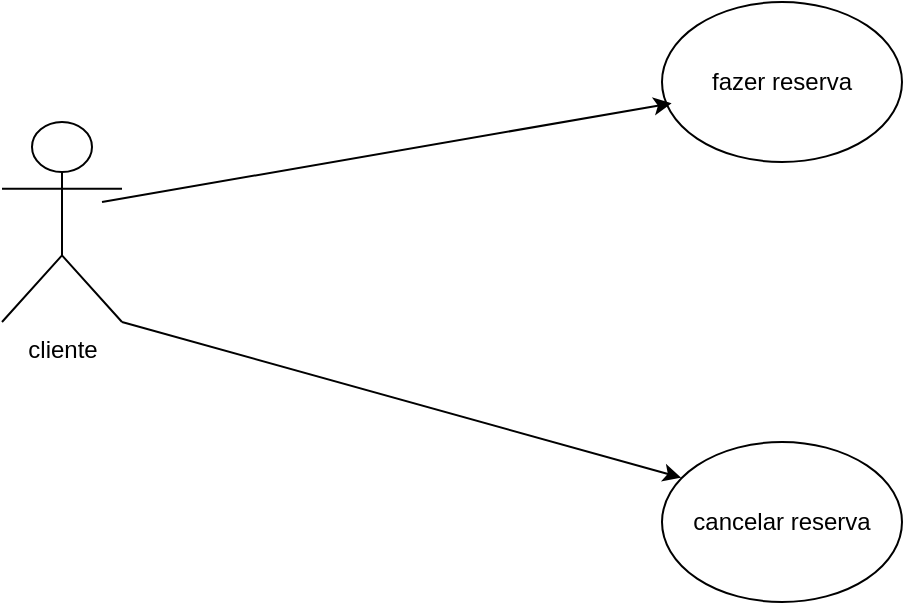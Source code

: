 <mxfile version="26.1.3" pages="7">
  <diagram name="1-13/03/25" id="j4p6nWPHgVY7ch05wNxx">
    <mxGraphModel dx="1050" dy="557" grid="1" gridSize="10" guides="1" tooltips="1" connect="1" arrows="1" fold="1" page="1" pageScale="1" pageWidth="827" pageHeight="1169" math="0" shadow="0">
      <root>
        <mxCell id="0" />
        <mxCell id="1" parent="0" />
        <mxCell id="YP2RTutE3Bd03qFm-GXs-1" value="cliente" style="shape=umlActor;verticalLabelPosition=bottom;verticalAlign=top;html=1;outlineConnect=0;" vertex="1" parent="1">
          <mxGeometry x="120" y="120" width="60" height="100" as="geometry" />
        </mxCell>
        <mxCell id="YP2RTutE3Bd03qFm-GXs-2" value="cancelar reserva" style="ellipse;whiteSpace=wrap;html=1;" vertex="1" parent="1">
          <mxGeometry x="450" y="280" width="120" height="80" as="geometry" />
        </mxCell>
        <mxCell id="YP2RTutE3Bd03qFm-GXs-3" value="fazer reserva" style="ellipse;whiteSpace=wrap;html=1;" vertex="1" parent="1">
          <mxGeometry x="450" y="60" width="120" height="80" as="geometry" />
        </mxCell>
        <mxCell id="YP2RTutE3Bd03qFm-GXs-17" value="" style="endArrow=classic;html=1;rounded=0;entryX=0.08;entryY=0.223;entryDx=0;entryDy=0;entryPerimeter=0;" edge="1" parent="1" target="YP2RTutE3Bd03qFm-GXs-2">
          <mxGeometry width="50" height="50" relative="1" as="geometry">
            <mxPoint x="180" y="220" as="sourcePoint" />
            <mxPoint x="230" y="170" as="targetPoint" />
          </mxGeometry>
        </mxCell>
        <mxCell id="YP2RTutE3Bd03qFm-GXs-18" value="" style="endArrow=classic;html=1;rounded=0;entryX=0.04;entryY=0.633;entryDx=0;entryDy=0;entryPerimeter=0;" edge="1" parent="1" target="YP2RTutE3Bd03qFm-GXs-3">
          <mxGeometry width="50" height="50" relative="1" as="geometry">
            <mxPoint x="170" y="160" as="sourcePoint" />
            <mxPoint x="220" y="110" as="targetPoint" />
          </mxGeometry>
        </mxCell>
      </root>
    </mxGraphModel>
  </diagram>
  <diagram id="V0e8ZHmOY77NMYJHWoWQ" name="2-13/03/25">
    <mxGraphModel dx="1050" dy="557" grid="1" gridSize="10" guides="1" tooltips="1" connect="1" arrows="1" fold="1" page="1" pageScale="1" pageWidth="827" pageHeight="1169" math="0" shadow="0">
      <root>
        <mxCell id="0" />
        <mxCell id="1" parent="0" />
        <mxCell id="eTl8rTo5nNddoZL8wMTW-1" value="Depositar" style="ellipse;whiteSpace=wrap;html=1;" vertex="1" parent="1">
          <mxGeometry x="354" y="190" width="120" height="60" as="geometry" />
        </mxCell>
        <mxCell id="eTl8rTo5nNddoZL8wMTW-2" value="Transferir" style="ellipse;whiteSpace=wrap;html=1;" vertex="1" parent="1">
          <mxGeometry x="354" y="350" width="120" height="60" as="geometry" />
        </mxCell>
        <mxCell id="eTl8rTo5nNddoZL8wMTW-3" value="Sacar" style="ellipse;whiteSpace=wrap;html=1;" vertex="1" parent="1">
          <mxGeometry x="354" y="270" width="120" height="60" as="geometry" />
        </mxCell>
        <mxCell id="eTl8rTo5nNddoZL8wMTW-4" value="Checar Saldo" style="ellipse;whiteSpace=wrap;html=1;" vertex="1" parent="1">
          <mxGeometry x="354" y="100" width="120" height="60" as="geometry" />
        </mxCell>
        <mxCell id="eTl8rTo5nNddoZL8wMTW-9" value="" style="endArrow=none;html=1;rounded=0;" edge="1" parent="1">
          <mxGeometry width="50" height="50" relative="1" as="geometry">
            <mxPoint x="200" y="640" as="sourcePoint" />
            <mxPoint x="640" y="640" as="targetPoint" />
          </mxGeometry>
        </mxCell>
        <mxCell id="eTl8rTo5nNddoZL8wMTW-10" value="" style="endArrow=none;html=1;rounded=0;" edge="1" parent="1">
          <mxGeometry width="50" height="50" relative="1" as="geometry">
            <mxPoint x="200" y="640" as="sourcePoint" />
            <mxPoint x="200" y="40" as="targetPoint" />
          </mxGeometry>
        </mxCell>
        <mxCell id="eTl8rTo5nNddoZL8wMTW-11" value="" style="endArrow=none;html=1;rounded=0;" edge="1" parent="1">
          <mxGeometry width="50" height="50" relative="1" as="geometry">
            <mxPoint x="640" y="640" as="sourcePoint" />
            <mxPoint x="640" y="40" as="targetPoint" />
          </mxGeometry>
        </mxCell>
        <mxCell id="eTl8rTo5nNddoZL8wMTW-12" value="" style="endArrow=none;html=1;rounded=0;" edge="1" parent="1">
          <mxGeometry width="50" height="50" relative="1" as="geometry">
            <mxPoint x="200" y="40" as="sourcePoint" />
            <mxPoint x="640" y="40" as="targetPoint" />
          </mxGeometry>
        </mxCell>
        <mxCell id="eTl8rTo5nNddoZL8wMTW-13" value="Sistema de Caixa Eletrõnico" style="text;html=1;align=center;verticalAlign=middle;resizable=0;points=[];autosize=1;strokeColor=none;fillColor=none;" vertex="1" parent="1">
          <mxGeometry x="329" y="50" width="170" height="30" as="geometry" />
        </mxCell>
        <mxCell id="eTl8rTo5nNddoZL8wMTW-14" value="Manutenção" style="ellipse;whiteSpace=wrap;html=1;" vertex="1" parent="1">
          <mxGeometry x="350" y="470" width="120" height="60" as="geometry" />
        </mxCell>
        <mxCell id="eTl8rTo5nNddoZL8wMTW-15" value="Reparo" style="ellipse;whiteSpace=wrap;html=1;" vertex="1" parent="1">
          <mxGeometry x="350" y="560" width="120" height="60" as="geometry" />
        </mxCell>
        <mxCell id="eTl8rTo5nNddoZL8wMTW-16" value="Banco" style="shape=umlActor;verticalLabelPosition=bottom;verticalAlign=top;html=1;outlineConnect=0;" vertex="1" parent="1">
          <mxGeometry x="730" y="300" width="30" height="60" as="geometry" />
        </mxCell>
        <mxCell id="eTl8rTo5nNddoZL8wMTW-17" value="Técnico" style="shape=umlActor;verticalLabelPosition=bottom;verticalAlign=top;html=1;outlineConnect=0;" vertex="1" parent="1">
          <mxGeometry x="80" y="510" width="30" height="60" as="geometry" />
        </mxCell>
        <mxCell id="eTl8rTo5nNddoZL8wMTW-18" value="Cliente" style="shape=umlActor;verticalLabelPosition=bottom;verticalAlign=top;html=1;outlineConnect=0;" vertex="1" parent="1">
          <mxGeometry x="80" y="170" width="30" height="60" as="geometry" />
        </mxCell>
        <mxCell id="eTl8rTo5nNddoZL8wMTW-19" value="" style="endArrow=none;html=1;rounded=0;entryX=0;entryY=0.5;entryDx=0;entryDy=0;" edge="1" parent="1" target="eTl8rTo5nNddoZL8wMTW-15">
          <mxGeometry width="50" height="50" relative="1" as="geometry">
            <mxPoint x="120" y="560" as="sourcePoint" />
            <mxPoint x="170" y="510" as="targetPoint" />
          </mxGeometry>
        </mxCell>
        <mxCell id="eTl8rTo5nNddoZL8wMTW-20" value="" style="endArrow=none;html=1;rounded=0;entryX=0;entryY=0.5;entryDx=0;entryDy=0;" edge="1" parent="1" target="eTl8rTo5nNddoZL8wMTW-14">
          <mxGeometry width="50" height="50" relative="1" as="geometry">
            <mxPoint x="120" y="540" as="sourcePoint" />
            <mxPoint x="170" y="490" as="targetPoint" />
          </mxGeometry>
        </mxCell>
        <mxCell id="eTl8rTo5nNddoZL8wMTW-21" value="" style="endArrow=none;html=1;rounded=0;exitX=0.993;exitY=0.31;exitDx=0;exitDy=0;exitPerimeter=0;" edge="1" parent="1" source="eTl8rTo5nNddoZL8wMTW-15">
          <mxGeometry width="50" height="50" relative="1" as="geometry">
            <mxPoint x="680" y="400" as="sourcePoint" />
            <mxPoint x="730" y="350" as="targetPoint" />
          </mxGeometry>
        </mxCell>
        <mxCell id="eTl8rTo5nNddoZL8wMTW-22" value="" style="endArrow=none;html=1;rounded=0;exitX=1;exitY=0.277;exitDx=0;exitDy=0;exitPerimeter=0;" edge="1" parent="1">
          <mxGeometry width="50" height="50" relative="1" as="geometry">
            <mxPoint x="470" y="496.62" as="sourcePoint" />
            <mxPoint x="730" y="340" as="targetPoint" />
          </mxGeometry>
        </mxCell>
        <mxCell id="eTl8rTo5nNddoZL8wMTW-24" value="" style="endArrow=none;html=1;rounded=0;exitX=1;exitY=0.5;exitDx=0;exitDy=0;" edge="1" parent="1" source="eTl8rTo5nNddoZL8wMTW-2">
          <mxGeometry width="50" height="50" relative="1" as="geometry">
            <mxPoint x="520" y="340" as="sourcePoint" />
            <mxPoint x="730" y="330" as="targetPoint" />
          </mxGeometry>
        </mxCell>
        <mxCell id="eTl8rTo5nNddoZL8wMTW-25" value="" style="endArrow=none;html=1;rounded=0;exitX=1;exitY=0.5;exitDx=0;exitDy=0;entryX=0;entryY=0.333;entryDx=0;entryDy=0;entryPerimeter=0;" edge="1" parent="1" source="eTl8rTo5nNddoZL8wMTW-3" target="eTl8rTo5nNddoZL8wMTW-16">
          <mxGeometry width="50" height="50" relative="1" as="geometry">
            <mxPoint x="540" y="280" as="sourcePoint" />
            <mxPoint x="590" y="230" as="targetPoint" />
          </mxGeometry>
        </mxCell>
        <mxCell id="eTl8rTo5nNddoZL8wMTW-26" value="" style="endArrow=none;html=1;rounded=0;entryX=0.047;entryY=0.263;entryDx=0;entryDy=0;entryPerimeter=0;" edge="1" parent="1" target="eTl8rTo5nNddoZL8wMTW-3">
          <mxGeometry width="50" height="50" relative="1" as="geometry">
            <mxPoint x="120" y="220" as="sourcePoint" />
            <mxPoint x="278.8" y="350.0" as="targetPoint" />
          </mxGeometry>
        </mxCell>
        <mxCell id="eTl8rTo5nNddoZL8wMTW-27" value="" style="endArrow=none;html=1;rounded=0;exitX=1;exitY=0.757;exitDx=0;exitDy=0;exitPerimeter=0;" edge="1" parent="1" source="eTl8rTo5nNddoZL8wMTW-1">
          <mxGeometry width="50" height="50" relative="1" as="geometry">
            <mxPoint x="530" y="250" as="sourcePoint" />
            <mxPoint x="720" y="310" as="targetPoint" />
          </mxGeometry>
        </mxCell>
        <mxCell id="eTl8rTo5nNddoZL8wMTW-28" value="" style="endArrow=none;html=1;rounded=0;entryX=0;entryY=0.29;entryDx=0;entryDy=0;entryPerimeter=0;" edge="1" parent="1" target="eTl8rTo5nNddoZL8wMTW-2">
          <mxGeometry width="50" height="50" relative="1" as="geometry">
            <mxPoint x="120" y="230" as="sourcePoint" />
            <mxPoint x="290" y="280" as="targetPoint" />
          </mxGeometry>
        </mxCell>
        <mxCell id="eTl8rTo5nNddoZL8wMTW-29" value="" style="endArrow=none;html=1;rounded=0;exitX=0.96;exitY=0.737;exitDx=0;exitDy=0;exitPerimeter=0;" edge="1" parent="1" source="eTl8rTo5nNddoZL8wMTW-4">
          <mxGeometry width="50" height="50" relative="1" as="geometry">
            <mxPoint x="510" y="170" as="sourcePoint" />
            <mxPoint x="720" y="300" as="targetPoint" />
          </mxGeometry>
        </mxCell>
        <mxCell id="eTl8rTo5nNddoZL8wMTW-30" value="" style="endArrow=none;html=1;rounded=0;entryX=0.04;entryY=0.357;entryDx=0;entryDy=0;entryPerimeter=0;" edge="1" parent="1" target="eTl8rTo5nNddoZL8wMTW-1">
          <mxGeometry width="50" height="50" relative="1" as="geometry">
            <mxPoint x="120" y="200" as="sourcePoint" />
            <mxPoint x="350" y="220" as="targetPoint" />
          </mxGeometry>
        </mxCell>
        <mxCell id="eTl8rTo5nNddoZL8wMTW-31" value="" style="endArrow=none;html=1;rounded=0;entryX=0;entryY=0.5;entryDx=0;entryDy=0;" edge="1" parent="1" target="eTl8rTo5nNddoZL8wMTW-4">
          <mxGeometry width="50" height="50" relative="1" as="geometry">
            <mxPoint x="120" y="190" as="sourcePoint" />
            <mxPoint x="280" y="130" as="targetPoint" />
          </mxGeometry>
        </mxCell>
      </root>
    </mxGraphModel>
  </diagram>
  <diagram id="TG-PCk8nhExV0eC2DMzv" name="3-14/03/25">
    <mxGraphModel dx="1400" dy="743" grid="1" gridSize="10" guides="1" tooltips="1" connect="1" arrows="1" fold="1" page="1" pageScale="1" pageWidth="827" pageHeight="1169" math="0" shadow="0">
      <root>
        <mxCell id="0" />
        <mxCell id="1" parent="0" />
        <mxCell id="b5sWZiSDp-R5HAfxpCkh-2" value="Cliente" style="shape=umlActor;verticalLabelPosition=bottom;verticalAlign=top;html=1;outlineConnect=0;" vertex="1" parent="1">
          <mxGeometry x="100" y="180" width="40" height="70" as="geometry" />
        </mxCell>
        <mxCell id="b5sWZiSDp-R5HAfxpCkh-3" value="Cancelar reserva" style="ellipse;whiteSpace=wrap;html=1;" vertex="1" parent="1">
          <mxGeometry x="354" y="170" width="120" height="50" as="geometry" />
        </mxCell>
        <mxCell id="b5sWZiSDp-R5HAfxpCkh-4" value="Fazer reserva" style="ellipse;whiteSpace=wrap;html=1;" vertex="1" parent="1">
          <mxGeometry x="354" y="90" width="120" height="50" as="geometry" />
        </mxCell>
        <mxCell id="b5sWZiSDp-R5HAfxpCkh-5" value="Disponibilidade de quartos" style="ellipse;whiteSpace=wrap;html=1;" vertex="1" parent="1">
          <mxGeometry x="354" y="250" width="120" height="50" as="geometry" />
        </mxCell>
        <mxCell id="b5sWZiSDp-R5HAfxpCkh-6" value="Recepcionista" style="shape=umlActor;verticalLabelPosition=bottom;verticalAlign=top;html=1;outlineConnect=0;" vertex="1" parent="1">
          <mxGeometry x="660" y="190" width="30" height="60" as="geometry" />
        </mxCell>
        <mxCell id="b5sWZiSDp-R5HAfxpCkh-7" value="Promoções de quartos" style="ellipse;whiteSpace=wrap;html=1;" vertex="1" parent="1">
          <mxGeometry x="354" y="325" width="120" height="50" as="geometry" />
        </mxCell>
        <mxCell id="b5sWZiSDp-R5HAfxpCkh-8" value="" style="endArrow=none;html=1;rounded=0;entryX=0;entryY=0.5;entryDx=0;entryDy=0;" edge="1" parent="1" source="b5sWZiSDp-R5HAfxpCkh-2" target="b5sWZiSDp-R5HAfxpCkh-4">
          <mxGeometry width="50" height="50" relative="1" as="geometry">
            <mxPoint x="190" y="240" as="sourcePoint" />
            <mxPoint x="240" y="190" as="targetPoint" />
          </mxGeometry>
        </mxCell>
        <mxCell id="b5sWZiSDp-R5HAfxpCkh-9" value="" style="endArrow=none;html=1;rounded=0;entryX=0;entryY=0.5;entryDx=0;entryDy=0;" edge="1" parent="1" target="b5sWZiSDp-R5HAfxpCkh-3">
          <mxGeometry width="50" height="50" relative="1" as="geometry">
            <mxPoint x="140" y="210" as="sourcePoint" />
            <mxPoint x="260" y="260" as="targetPoint" />
          </mxGeometry>
        </mxCell>
        <mxCell id="b5sWZiSDp-R5HAfxpCkh-10" value="Funcionário" style="shape=umlActor;verticalLabelPosition=bottom;verticalAlign=top;html=1;outlineConnect=0;" vertex="1" parent="1">
          <mxGeometry x="660" y="385" width="30" height="60" as="geometry" />
        </mxCell>
        <mxCell id="b5sWZiSDp-R5HAfxpCkh-11" value="Gerenciamento de hospedagem" style="ellipse;whiteSpace=wrap;html=1;" vertex="1" parent="1">
          <mxGeometry x="354" y="460" width="120" height="60" as="geometry" />
        </mxCell>
        <mxCell id="b5sWZiSDp-R5HAfxpCkh-12" value="" style="endArrow=none;html=1;rounded=0;entryX=0.04;entryY=0.332;entryDx=0;entryDy=0;entryPerimeter=0;" edge="1" parent="1" source="b5sWZiSDp-R5HAfxpCkh-2" target="b5sWZiSDp-R5HAfxpCkh-5">
          <mxGeometry width="50" height="50" relative="1" as="geometry">
            <mxPoint x="200" y="290" as="sourcePoint" />
            <mxPoint x="250" y="240" as="targetPoint" />
          </mxGeometry>
        </mxCell>
        <mxCell id="b5sWZiSDp-R5HAfxpCkh-13" value="" style="endArrow=none;html=1;rounded=0;entryX=0.067;entryY=0.348;entryDx=0;entryDy=0;entryPerimeter=0;" edge="1" parent="1" source="b5sWZiSDp-R5HAfxpCkh-2" target="b5sWZiSDp-R5HAfxpCkh-7">
          <mxGeometry width="50" height="50" relative="1" as="geometry">
            <mxPoint x="190" y="300" as="sourcePoint" />
            <mxPoint x="240" y="250" as="targetPoint" />
          </mxGeometry>
        </mxCell>
        <mxCell id="b5sWZiSDp-R5HAfxpCkh-14" value="" style="endArrow=none;html=1;rounded=0;exitX=1;exitY=0.5;exitDx=0;exitDy=0;" edge="1" parent="1" source="b5sWZiSDp-R5HAfxpCkh-4" target="b5sWZiSDp-R5HAfxpCkh-6">
          <mxGeometry width="50" height="50" relative="1" as="geometry">
            <mxPoint x="550" y="200" as="sourcePoint" />
            <mxPoint x="600" y="150" as="targetPoint" />
            <Array as="points">
              <mxPoint x="600" y="180" />
            </Array>
          </mxGeometry>
        </mxCell>
        <mxCell id="b5sWZiSDp-R5HAfxpCkh-15" value="" style="endArrow=none;html=1;rounded=0;exitX=1;exitY=0.5;exitDx=0;exitDy=0;" edge="1" parent="1" source="b5sWZiSDp-R5HAfxpCkh-3">
          <mxGeometry width="50" height="50" relative="1" as="geometry">
            <mxPoint x="520" y="270" as="sourcePoint" />
            <mxPoint x="660" y="210" as="targetPoint" />
          </mxGeometry>
        </mxCell>
        <mxCell id="b5sWZiSDp-R5HAfxpCkh-16" value="" style="endArrow=none;html=1;rounded=0;exitX=0.967;exitY=0.364;exitDx=0;exitDy=0;exitPerimeter=0;" edge="1" parent="1" source="b5sWZiSDp-R5HAfxpCkh-5">
          <mxGeometry width="50" height="50" relative="1" as="geometry">
            <mxPoint x="550" y="310" as="sourcePoint" />
            <mxPoint x="660" y="220" as="targetPoint" />
          </mxGeometry>
        </mxCell>
        <mxCell id="b5sWZiSDp-R5HAfxpCkh-17" value="" style="endArrow=none;html=1;rounded=0;exitX=0.967;exitY=0.348;exitDx=0;exitDy=0;exitPerimeter=0;" edge="1" parent="1" source="b5sWZiSDp-R5HAfxpCkh-7">
          <mxGeometry width="50" height="50" relative="1" as="geometry">
            <mxPoint x="530" y="370" as="sourcePoint" />
            <mxPoint x="660" y="230" as="targetPoint" />
          </mxGeometry>
        </mxCell>
        <mxCell id="b5sWZiSDp-R5HAfxpCkh-19" value="" style="endArrow=none;html=1;rounded=0;exitX=0.967;exitY=0.337;exitDx=0;exitDy=0;exitPerimeter=0;" edge="1" parent="1" source="b5sWZiSDp-R5HAfxpCkh-11" target="b5sWZiSDp-R5HAfxpCkh-10">
          <mxGeometry width="50" height="50" relative="1" as="geometry">
            <mxPoint x="460.0" y="480.52" as="sourcePoint" />
            <mxPoint x="653" y="380" as="targetPoint" />
          </mxGeometry>
        </mxCell>
        <mxCell id="b5sWZiSDp-R5HAfxpCkh-21" value="Gerenciamento de estoque" style="ellipse;whiteSpace=wrap;html=1;" vertex="1" parent="1">
          <mxGeometry x="354" y="540" width="120" height="60" as="geometry" />
        </mxCell>
        <mxCell id="b5sWZiSDp-R5HAfxpCkh-23" value="Funcionário&lt;div&gt;de estoque&lt;/div&gt;" style="shape=umlActor;verticalLabelPosition=bottom;verticalAlign=top;html=1;outlineConnect=0;" vertex="1" parent="1">
          <mxGeometry x="100" y="440" width="30" height="60" as="geometry" />
        </mxCell>
        <mxCell id="b5sWZiSDp-R5HAfxpCkh-25" value="Efetuar pagamento" style="ellipse;whiteSpace=wrap;html=1;" vertex="1" parent="1">
          <mxGeometry x="354" y="390" width="120" height="55" as="geometry" />
        </mxCell>
        <mxCell id="b5sWZiSDp-R5HAfxpCkh-26" value="" style="endArrow=none;html=1;rounded=0;entryX=0.02;entryY=0.215;entryDx=0;entryDy=0;entryPerimeter=0;" edge="1" parent="1" source="b5sWZiSDp-R5HAfxpCkh-2" target="b5sWZiSDp-R5HAfxpCkh-25">
          <mxGeometry width="50" height="50" relative="1" as="geometry">
            <mxPoint x="140" y="350" as="sourcePoint" />
            <mxPoint x="300" y="350" as="targetPoint" />
          </mxGeometry>
        </mxCell>
        <mxCell id="b5sWZiSDp-R5HAfxpCkh-27" value="" style="endArrow=none;html=1;rounded=0;exitX=0.96;exitY=0.287;exitDx=0;exitDy=0;exitPerimeter=0;" edge="1" parent="1" source="b5sWZiSDp-R5HAfxpCkh-25" target="b5sWZiSDp-R5HAfxpCkh-6">
          <mxGeometry width="50" height="50" relative="1" as="geometry">
            <mxPoint x="550" y="390" as="sourcePoint" />
            <mxPoint x="600" y="340" as="targetPoint" />
          </mxGeometry>
        </mxCell>
        <mxCell id="b5sWZiSDp-R5HAfxpCkh-28" value="" style="endArrow=none;html=1;rounded=0;entryX=0.05;entryY=0.167;entryDx=0;entryDy=0;entryPerimeter=0;" edge="1" parent="1" source="b5sWZiSDp-R5HAfxpCkh-23" target="b5sWZiSDp-R5HAfxpCkh-21">
          <mxGeometry width="50" height="50" relative="1" as="geometry">
            <mxPoint x="190" y="490" as="sourcePoint" />
            <mxPoint x="240" y="440" as="targetPoint" />
          </mxGeometry>
        </mxCell>
        <mxCell id="od5NWJ6mr2adnRHkt8pD-1" value="" style="endArrow=none;html=1;rounded=0;" edge="1" parent="1">
          <mxGeometry width="50" height="50" relative="1" as="geometry">
            <mxPoint x="200" y="640" as="sourcePoint" />
            <mxPoint x="200" y="20" as="targetPoint" />
          </mxGeometry>
        </mxCell>
        <mxCell id="od5NWJ6mr2adnRHkt8pD-2" value="" style="endArrow=none;html=1;rounded=0;" edge="1" parent="1">
          <mxGeometry width="50" height="50" relative="1" as="geometry">
            <mxPoint x="200" y="640" as="sourcePoint" />
            <mxPoint x="600" y="640" as="targetPoint" />
          </mxGeometry>
        </mxCell>
        <mxCell id="od5NWJ6mr2adnRHkt8pD-3" value="" style="endArrow=none;html=1;rounded=0;" edge="1" parent="1">
          <mxGeometry width="50" height="50" relative="1" as="geometry">
            <mxPoint x="600" y="640" as="sourcePoint" />
            <mxPoint x="600" y="20" as="targetPoint" />
          </mxGeometry>
        </mxCell>
        <mxCell id="od5NWJ6mr2adnRHkt8pD-4" value="" style="endArrow=none;html=1;rounded=0;" edge="1" parent="1">
          <mxGeometry width="50" height="50" relative="1" as="geometry">
            <mxPoint x="200" y="20" as="sourcePoint" />
            <mxPoint x="600" y="20" as="targetPoint" />
          </mxGeometry>
        </mxCell>
        <mxCell id="od5NWJ6mr2adnRHkt8pD-5" value="" style="endArrow=none;html=1;rounded=0;" edge="1" parent="1">
          <mxGeometry width="50" height="50" relative="1" as="geometry">
            <mxPoint x="400" y="58" as="sourcePoint" />
            <mxPoint x="600" y="58" as="targetPoint" />
          </mxGeometry>
        </mxCell>
        <mxCell id="od5NWJ6mr2adnRHkt8pD-7" value="" style="endArrow=none;html=1;rounded=0;" edge="1" parent="1">
          <mxGeometry width="50" height="50" relative="1" as="geometry">
            <mxPoint x="200" y="58" as="sourcePoint" />
            <mxPoint x="400" y="58" as="targetPoint" />
          </mxGeometry>
        </mxCell>
        <mxCell id="od5NWJ6mr2adnRHkt8pD-8" value="Reservas de Hotel" style="text;html=1;align=center;verticalAlign=middle;resizable=0;points=[];autosize=1;strokeColor=none;fillColor=none;" vertex="1" parent="1">
          <mxGeometry x="340" y="28" width="120" height="30" as="geometry" />
        </mxCell>
      </root>
    </mxGraphModel>
  </diagram>
  <diagram id="0wVOyt0kMSHdZCmdqpZS" name="4-20/03/25">
    <mxGraphModel dx="1500" dy="796" grid="1" gridSize="10" guides="1" tooltips="1" connect="1" arrows="1" fold="1" page="1" pageScale="1" pageWidth="827" pageHeight="1169" math="0" shadow="0">
      <root>
        <mxCell id="0" />
        <mxCell id="1" parent="0" />
        <mxCell id="L9UMEcQ49tyPgzLBVpIu-10" style="edgeStyle=orthogonalEdgeStyle;rounded=0;orthogonalLoop=1;jettySize=auto;html=1;exitX=1;exitY=0.333;exitDx=0;exitDy=0;exitPerimeter=0;entryX=0.5;entryY=0;entryDx=0;entryDy=0;" edge="1" parent="1" source="L9UMEcQ49tyPgzLBVpIu-1" target="L9UMEcQ49tyPgzLBVpIu-3">
          <mxGeometry relative="1" as="geometry" />
        </mxCell>
        <mxCell id="L9UMEcQ49tyPgzLBVpIu-1" value="Cliente" style="shape=umlActor;verticalLabelPosition=bottom;verticalAlign=top;html=1;outlineConnect=0;" vertex="1" parent="1">
          <mxGeometry x="70" y="90" width="30" height="60" as="geometry" />
        </mxCell>
        <mxCell id="L9UMEcQ49tyPgzLBVpIu-2" value="Funcionário" style="shape=umlActor;verticalLabelPosition=bottom;verticalAlign=top;html=1;outlineConnect=0;" vertex="1" parent="1">
          <mxGeometry x="740" y="90" width="30" height="60" as="geometry" />
        </mxCell>
        <mxCell id="L9UMEcQ49tyPgzLBVpIu-8" style="edgeStyle=orthogonalEdgeStyle;rounded=0;orthogonalLoop=1;jettySize=auto;html=1;exitX=1;exitY=0.5;exitDx=0;exitDy=0;entryX=0.5;entryY=0;entryDx=0;entryDy=0;" edge="1" parent="1" source="L9UMEcQ49tyPgzLBVpIu-3" target="L9UMEcQ49tyPgzLBVpIu-6">
          <mxGeometry relative="1" as="geometry" />
        </mxCell>
        <mxCell id="L9UMEcQ49tyPgzLBVpIu-9" style="edgeStyle=orthogonalEdgeStyle;rounded=0;orthogonalLoop=1;jettySize=auto;html=1;exitX=0;exitY=0.5;exitDx=0;exitDy=0;entryX=0.5;entryY=0;entryDx=0;entryDy=0;" edge="1" parent="1" source="L9UMEcQ49tyPgzLBVpIu-3" target="L9UMEcQ49tyPgzLBVpIu-4">
          <mxGeometry relative="1" as="geometry" />
        </mxCell>
        <mxCell id="L9UMEcQ49tyPgzLBVpIu-12" style="edgeStyle=orthogonalEdgeStyle;rounded=0;orthogonalLoop=1;jettySize=auto;html=1;exitX=0.5;exitY=1;exitDx=0;exitDy=0;" edge="1" parent="1" source="L9UMEcQ49tyPgzLBVpIu-3" target="L9UMEcQ49tyPgzLBVpIu-7">
          <mxGeometry relative="1" as="geometry">
            <Array as="points">
              <mxPoint x="414" y="400" />
              <mxPoint x="414" y="400" />
            </Array>
          </mxGeometry>
        </mxCell>
        <mxCell id="L9UMEcQ49tyPgzLBVpIu-18" style="edgeStyle=orthogonalEdgeStyle;rounded=0;orthogonalLoop=1;jettySize=auto;html=1;exitX=0.5;exitY=0;exitDx=0;exitDy=0;" edge="1" parent="1" source="L9UMEcQ49tyPgzLBVpIu-3">
          <mxGeometry relative="1" as="geometry">
            <mxPoint x="700" y="110" as="targetPoint" />
            <Array as="points">
              <mxPoint x="414" y="110" />
            </Array>
          </mxGeometry>
        </mxCell>
        <mxCell id="L9UMEcQ49tyPgzLBVpIu-3" value="Criar conta" style="ellipse;whiteSpace=wrap;html=1;" vertex="1" parent="1">
          <mxGeometry x="354" y="150" width="120" height="80" as="geometry" />
        </mxCell>
        <mxCell id="L9UMEcQ49tyPgzLBVpIu-4" value="Abrir conta poupança" style="ellipse;whiteSpace=wrap;html=1;" vertex="1" parent="1">
          <mxGeometry x="190" y="240" width="120" height="80" as="geometry" />
        </mxCell>
        <mxCell id="L9UMEcQ49tyPgzLBVpIu-5" value="Emitir Saldo" style="ellipse;whiteSpace=wrap;html=1;" vertex="1" parent="1">
          <mxGeometry x="110" y="440" width="120" height="80" as="geometry" />
        </mxCell>
        <mxCell id="L9UMEcQ49tyPgzLBVpIu-6" value="Abrir conta especial" style="ellipse;whiteSpace=wrap;html=1;" vertex="1" parent="1">
          <mxGeometry x="520" y="240" width="120" height="80" as="geometry" />
        </mxCell>
        <mxCell id="L9UMEcQ49tyPgzLBVpIu-19" style="edgeStyle=orthogonalEdgeStyle;rounded=0;orthogonalLoop=1;jettySize=auto;html=1;exitX=0;exitY=0.5;exitDx=0;exitDy=0;entryX=1;entryY=0.5;entryDx=0;entryDy=0;" edge="1" parent="1" source="L9UMEcQ49tyPgzLBVpIu-7" target="L9UMEcQ49tyPgzLBVpIu-5">
          <mxGeometry relative="1" as="geometry" />
        </mxCell>
        <mxCell id="L9UMEcQ49tyPgzLBVpIu-20" style="edgeStyle=orthogonalEdgeStyle;rounded=0;orthogonalLoop=1;jettySize=auto;html=1;exitX=1;exitY=0.5;exitDx=0;exitDy=0;entryX=0;entryY=0.5;entryDx=0;entryDy=0;" edge="1" parent="1" source="L9UMEcQ49tyPgzLBVpIu-7" target="L9UMEcQ49tyPgzLBVpIu-13">
          <mxGeometry relative="1" as="geometry" />
        </mxCell>
        <mxCell id="L9UMEcQ49tyPgzLBVpIu-24" style="edgeStyle=orthogonalEdgeStyle;rounded=0;orthogonalLoop=1;jettySize=auto;html=1;exitX=0.5;exitY=1;exitDx=0;exitDy=0;entryX=0.5;entryY=0;entryDx=0;entryDy=0;" edge="1" parent="1" source="L9UMEcQ49tyPgzLBVpIu-7" target="L9UMEcQ49tyPgzLBVpIu-22">
          <mxGeometry relative="1" as="geometry" />
        </mxCell>
        <mxCell id="L9UMEcQ49tyPgzLBVpIu-7" value="Fazer depósito" style="ellipse;whiteSpace=wrap;html=1;" vertex="1" parent="1">
          <mxGeometry x="354" y="440" width="120" height="80" as="geometry" />
        </mxCell>
        <mxCell id="L9UMEcQ49tyPgzLBVpIu-13" value="Emitir Extrato" style="ellipse;whiteSpace=wrap;html=1;" vertex="1" parent="1">
          <mxGeometry x="610" y="440" width="120" height="80" as="geometry" />
        </mxCell>
        <mxCell id="L9UMEcQ49tyPgzLBVpIu-16" style="edgeStyle=orthogonalEdgeStyle;rounded=0;orthogonalLoop=1;jettySize=auto;html=1;exitX=0.5;exitY=0;exitDx=0;exitDy=0;exitPerimeter=0;" edge="1" parent="1" source="L9UMEcQ49tyPgzLBVpIu-15">
          <mxGeometry relative="1" as="geometry">
            <mxPoint x="85" y="160" as="targetPoint" />
          </mxGeometry>
        </mxCell>
        <mxCell id="L9UMEcQ49tyPgzLBVpIu-15" value="Pessoa Fisíca" style="shape=umlActor;verticalLabelPosition=bottom;verticalAlign=top;html=1;outlineConnect=0;" vertex="1" parent="1">
          <mxGeometry x="70" y="250" width="30" height="60" as="geometry" />
        </mxCell>
        <mxCell id="L9UMEcQ49tyPgzLBVpIu-21" value="Fazer saque" style="ellipse;whiteSpace=wrap;html=1;" vertex="1" parent="1">
          <mxGeometry x="110" y="600" width="120" height="80" as="geometry" />
        </mxCell>
        <mxCell id="L9UMEcQ49tyPgzLBVpIu-25" style="edgeStyle=orthogonalEdgeStyle;rounded=0;orthogonalLoop=1;jettySize=auto;html=1;exitX=0;exitY=0.5;exitDx=0;exitDy=0;entryX=1;entryY=0.5;entryDx=0;entryDy=0;" edge="1" parent="1" source="L9UMEcQ49tyPgzLBVpIu-22" target="L9UMEcQ49tyPgzLBVpIu-21">
          <mxGeometry relative="1" as="geometry" />
        </mxCell>
        <mxCell id="L9UMEcQ49tyPgzLBVpIu-22" value="Registrar transação" style="ellipse;whiteSpace=wrap;html=1;" vertex="1" parent="1">
          <mxGeometry x="354" y="600" width="120" height="80" as="geometry" />
        </mxCell>
        <mxCell id="L9UMEcQ49tyPgzLBVpIu-23" value="Encerrar Conta" style="ellipse;whiteSpace=wrap;html=1;" vertex="1" parent="1">
          <mxGeometry x="354" y="750" width="120" height="80" as="geometry" />
        </mxCell>
        <mxCell id="L9UMEcQ49tyPgzLBVpIu-26" value="" style="endArrow=none;dashed=1;html=1;dashPattern=1 3;strokeWidth=2;rounded=0;entryX=0.5;entryY=1;entryDx=0;entryDy=0;exitX=0.5;exitY=0;exitDx=0;exitDy=0;" edge="1" parent="1" source="L9UMEcQ49tyPgzLBVpIu-23" target="L9UMEcQ49tyPgzLBVpIu-22">
          <mxGeometry width="50" height="50" relative="1" as="geometry">
            <mxPoint x="290" y="750" as="sourcePoint" />
            <mxPoint x="340" y="700" as="targetPoint" />
          </mxGeometry>
        </mxCell>
      </root>
    </mxGraphModel>
  </diagram>
  <diagram id="AECoruA5DqQVcbo6TzjR" name="5-21/03/25">
    <mxGraphModel dx="1050" dy="557" grid="1" gridSize="10" guides="1" tooltips="1" connect="1" arrows="1" fold="1" page="1" pageScale="1" pageWidth="827" pageHeight="1169" math="0" shadow="0">
      <root>
        <mxCell id="0" />
        <mxCell id="1" parent="0" />
        <mxCell id="5ltpMaL6_pU_lxuELrle-12" style="edgeStyle=orthogonalEdgeStyle;rounded=0;orthogonalLoop=1;jettySize=auto;html=1;exitX=0.5;exitY=0;exitDx=0;exitDy=0;exitPerimeter=0;entryX=0.5;entryY=1;entryDx=0;entryDy=0;" edge="1" parent="1" source="5ltpMaL6_pU_lxuELrle-1" target="5ltpMaL6_pU_lxuELrle-7">
          <mxGeometry relative="1" as="geometry" />
        </mxCell>
        <mxCell id="5ltpMaL6_pU_lxuELrle-13" style="edgeStyle=orthogonalEdgeStyle;rounded=0;orthogonalLoop=1;jettySize=auto;html=1;exitX=0.5;exitY=0.5;exitDx=0;exitDy=0;exitPerimeter=0;entryX=0.5;entryY=0;entryDx=0;entryDy=0;" edge="1" parent="1" source="5ltpMaL6_pU_lxuELrle-1" target="5ltpMaL6_pU_lxuELrle-8">
          <mxGeometry relative="1" as="geometry" />
        </mxCell>
        <mxCell id="5ltpMaL6_pU_lxuELrle-1" value="Usuário" style="shape=umlActor;verticalLabelPosition=bottom;verticalAlign=top;html=1;outlineConnect=0;" vertex="1" parent="1">
          <mxGeometry x="100" y="260" width="30" height="60" as="geometry" />
        </mxCell>
        <mxCell id="5ltpMaL6_pU_lxuELrle-7" value="Cadastrar produto" style="ellipse;whiteSpace=wrap;html=1;" vertex="1" parent="1">
          <mxGeometry x="55" y="80" width="120" height="80" as="geometry" />
        </mxCell>
        <mxCell id="5ltpMaL6_pU_lxuELrle-8" value="Solicitar pedido" style="ellipse;whiteSpace=wrap;html=1;" vertex="1" parent="1">
          <mxGeometry x="55" y="420" width="120" height="80" as="geometry" />
        </mxCell>
        <mxCell id="5ltpMaL6_pU_lxuELrle-9" value="Solicitar vendas por&lt;div&gt;cartão de crédito&lt;/div&gt;" style="ellipse;whiteSpace=wrap;html=1;" vertex="1" parent="1">
          <mxGeometry x="294" y="110" width="120" height="80" as="geometry" />
        </mxCell>
        <mxCell id="5ltpMaL6_pU_lxuELrle-10" value="Solicitar relatorio" style="ellipse;whiteSpace=wrap;html=1;" vertex="1" parent="1">
          <mxGeometry x="294" y="210" width="120" height="80" as="geometry" />
        </mxCell>
        <mxCell id="5ltpMaL6_pU_lxuELrle-11" value="Inserir produto no estoque" style="ellipse;whiteSpace=wrap;html=1;" vertex="1" parent="1">
          <mxGeometry x="294" y="310" width="120" height="80" as="geometry" />
        </mxCell>
        <mxCell id="5ltpMaL6_pU_lxuELrle-14" value="Sistema" style="shape=umlActor;verticalLabelPosition=bottom;verticalAlign=top;html=1;outlineConnect=0;" vertex="1" parent="1">
          <mxGeometry x="760" y="260" width="30" height="60" as="geometry" />
        </mxCell>
        <mxCell id="5ltpMaL6_pU_lxuELrle-15" value="Verificar dados do&lt;div&gt;Cartão de crédito&lt;/div&gt;" style="ellipse;whiteSpace=wrap;html=1;" vertex="1" parent="1">
          <mxGeometry x="540" y="140" width="120" height="80" as="geometry" />
        </mxCell>
        <mxCell id="5ltpMaL6_pU_lxuELrle-16" value="Atualizar estoque" style="ellipse;whiteSpace=wrap;html=1;" vertex="1" parent="1">
          <mxGeometry x="540" y="260" width="120" height="80" as="geometry" />
        </mxCell>
        <mxCell id="5ltpMaL6_pU_lxuELrle-17" value="Verificar pedidos" style="ellipse;whiteSpace=wrap;html=1;" vertex="1" parent="1">
          <mxGeometry x="540" y="380" width="120" height="80" as="geometry" />
        </mxCell>
        <mxCell id="5ltpMaL6_pU_lxuELrle-21" value="" style="endArrow=none;html=1;rounded=0;entryX=0;entryY=1;entryDx=0;entryDy=0;entryPerimeter=0;exitX=1;exitY=0;exitDx=0;exitDy=0;" edge="1" parent="1" source="5ltpMaL6_pU_lxuELrle-17" target="5ltpMaL6_pU_lxuELrle-14">
          <mxGeometry width="50" height="50" relative="1" as="geometry">
            <mxPoint x="750" y="420" as="sourcePoint" />
            <mxPoint x="800" y="370" as="targetPoint" />
          </mxGeometry>
        </mxCell>
        <mxCell id="5ltpMaL6_pU_lxuELrle-22" value="" style="endArrow=none;html=1;rounded=0;exitX=0;exitY=0.333;exitDx=0;exitDy=0;exitPerimeter=0;entryX=1;entryY=0.5;entryDx=0;entryDy=0;" edge="1" parent="1" source="5ltpMaL6_pU_lxuELrle-14" target="5ltpMaL6_pU_lxuELrle-16">
          <mxGeometry width="50" height="50" relative="1" as="geometry">
            <mxPoint x="650" y="260" as="sourcePoint" />
            <mxPoint x="700" y="210" as="targetPoint" />
          </mxGeometry>
        </mxCell>
        <mxCell id="5ltpMaL6_pU_lxuELrle-23" value="" style="endArrow=none;html=1;rounded=0;exitX=0.25;exitY=0.1;exitDx=0;exitDy=0;exitPerimeter=0;entryX=1;entryY=0.5;entryDx=0;entryDy=0;" edge="1" parent="1" source="5ltpMaL6_pU_lxuELrle-14" target="5ltpMaL6_pU_lxuELrle-15">
          <mxGeometry width="50" height="50" relative="1" as="geometry">
            <mxPoint x="670" y="250" as="sourcePoint" />
            <mxPoint x="720" y="200" as="targetPoint" />
          </mxGeometry>
        </mxCell>
        <mxCell id="5ltpMaL6_pU_lxuELrle-24" value="Cadastrar clientes" style="ellipse;whiteSpace=wrap;html=1;" vertex="1" parent="1">
          <mxGeometry x="310" y="420" width="120" height="80" as="geometry" />
        </mxCell>
        <mxCell id="5ltpMaL6_pU_lxuELrle-25" value="" style="endArrow=classic;html=1;rounded=0;exitX=1;exitY=0.333;exitDx=0;exitDy=0;exitPerimeter=0;entryX=0;entryY=0.5;entryDx=0;entryDy=0;" edge="1" parent="1" source="5ltpMaL6_pU_lxuELrle-1" target="5ltpMaL6_pU_lxuELrle-10">
          <mxGeometry width="50" height="50" relative="1" as="geometry">
            <mxPoint x="190" y="350" as="sourcePoint" />
            <mxPoint x="240" y="300" as="targetPoint" />
          </mxGeometry>
        </mxCell>
        <mxCell id="5ltpMaL6_pU_lxuELrle-27" value="" style="endArrow=classic;html=1;rounded=0;exitX=0;exitY=0.5;exitDx=0;exitDy=0;entryX=1;entryY=0.5;entryDx=0;entryDy=0;" edge="1" parent="1" source="5ltpMaL6_pU_lxuELrle-17" target="5ltpMaL6_pU_lxuELrle-24">
          <mxGeometry width="50" height="50" relative="1" as="geometry">
            <mxPoint x="490" y="540" as="sourcePoint" />
            <mxPoint x="540" y="490" as="targetPoint" />
          </mxGeometry>
        </mxCell>
        <mxCell id="5ltpMaL6_pU_lxuELrle-28" value="" style="endArrow=classic;html=1;rounded=0;exitX=0;exitY=0.5;exitDx=0;exitDy=0;entryX=1;entryY=0.5;entryDx=0;entryDy=0;" edge="1" parent="1" source="5ltpMaL6_pU_lxuELrle-16" target="5ltpMaL6_pU_lxuELrle-11">
          <mxGeometry width="50" height="50" relative="1" as="geometry">
            <mxPoint x="460" y="280" as="sourcePoint" />
            <mxPoint x="510" y="230" as="targetPoint" />
          </mxGeometry>
        </mxCell>
        <mxCell id="5ltpMaL6_pU_lxuELrle-29" value="" style="endArrow=none;html=1;rounded=0;exitX=0.75;exitY=0.1;exitDx=0;exitDy=0;exitPerimeter=0;" edge="1" parent="1" source="5ltpMaL6_pU_lxuELrle-1">
          <mxGeometry width="50" height="50" relative="1" as="geometry">
            <mxPoint x="200" y="200" as="sourcePoint" />
            <mxPoint x="290" y="150" as="targetPoint" />
          </mxGeometry>
        </mxCell>
        <mxCell id="5ltpMaL6_pU_lxuELrle-30" value="" style="endArrow=none;html=1;rounded=0;entryX=0.02;entryY=0.417;entryDx=0;entryDy=0;entryPerimeter=0;" edge="1" parent="1" source="5ltpMaL6_pU_lxuELrle-1" target="5ltpMaL6_pU_lxuELrle-11">
          <mxGeometry width="50" height="50" relative="1" as="geometry">
            <mxPoint x="180" y="360" as="sourcePoint" />
            <mxPoint x="230" y="310" as="targetPoint" />
          </mxGeometry>
        </mxCell>
        <mxCell id="5ltpMaL6_pU_lxuELrle-31" value="" style="endArrow=none;html=1;rounded=0;entryX=0;entryY=0.5;entryDx=0;entryDy=0;exitX=1;exitY=0.5;exitDx=0;exitDy=0;" edge="1" parent="1" source="5ltpMaL6_pU_lxuELrle-8" target="5ltpMaL6_pU_lxuELrle-24">
          <mxGeometry width="50" height="50" relative="1" as="geometry">
            <mxPoint x="230" y="510" as="sourcePoint" />
            <mxPoint x="280" y="460" as="targetPoint" />
          </mxGeometry>
        </mxCell>
        <mxCell id="5ltpMaL6_pU_lxuELrle-33" value="" style="endArrow=classic;html=1;rounded=0;exitX=0;exitY=0.5;exitDx=0;exitDy=0;entryX=1;entryY=0.5;entryDx=0;entryDy=0;" edge="1" parent="1" source="5ltpMaL6_pU_lxuELrle-15" target="5ltpMaL6_pU_lxuELrle-9">
          <mxGeometry width="50" height="50" relative="1" as="geometry">
            <mxPoint x="460" y="150" as="sourcePoint" />
            <mxPoint x="510" y="100" as="targetPoint" />
          </mxGeometry>
        </mxCell>
      </root>
    </mxGraphModel>
  </diagram>
  <diagram id="-HK6Dz6-eR9eUIvnnxcS" name="6-26/03/25">
    <mxGraphModel dx="842" dy="440" grid="1" gridSize="10" guides="1" tooltips="1" connect="1" arrows="1" fold="1" page="1" pageScale="1" pageWidth="827" pageHeight="1169" background="light-dark(#FFFFFF,#000000)" math="0" shadow="0">
      <root>
        <mxCell id="0" />
        <mxCell id="1" parent="0" />
        <mxCell id="rozaEsAErD6n7ZuFbmRe-1" value="Cliente" style="shape=umlActor;verticalLabelPosition=bottom;verticalAlign=top;html=1;outlineConnect=0;" parent="1" vertex="1">
          <mxGeometry x="90" y="130" width="30" height="60" as="geometry" />
        </mxCell>
        <mxCell id="rozaEsAErD6n7ZuFbmRe-2" value="Administrador" style="shape=umlActor;verticalLabelPosition=bottom;verticalAlign=top;html=1;outlineConnect=0;" parent="1" vertex="1">
          <mxGeometry x="90" y="360" width="30" height="60" as="geometry" />
        </mxCell>
        <mxCell id="rozaEsAErD6n7ZuFbmRe-3" value="Atendente" style="shape=umlActor;verticalLabelPosition=bottom;verticalAlign=top;html=1;outlineConnect=0;" parent="1" vertex="1">
          <mxGeometry x="700" y="130" width="30" height="60" as="geometry" />
        </mxCell>
        <mxCell id="rozaEsAErD6n7ZuFbmRe-4" value="Gerente" style="shape=umlActor;verticalLabelPosition=bottom;verticalAlign=top;html=1;outlineConnect=0;" parent="1" vertex="1">
          <mxGeometry x="700" y="360" width="30" height="60" as="geometry" />
        </mxCell>
        <mxCell id="rozaEsAErD6n7ZuFbmRe-20" style="rounded=0;orthogonalLoop=1;jettySize=auto;html=1;exitX=0.5;exitY=1;exitDx=0;exitDy=0;entryX=0.5;entryY=0;entryDx=0;entryDy=0;strokeColor=default;dashed=1;dashPattern=1 4;" parent="1" source="rozaEsAErD6n7ZuFbmRe-5" target="rozaEsAErD6n7ZuFbmRe-12" edge="1">
          <mxGeometry relative="1" as="geometry" />
        </mxCell>
        <mxCell id="rozaEsAErD6n7ZuFbmRe-5" value="Remédios" style="ellipse;whiteSpace=wrap;html=1;" parent="1" vertex="1">
          <mxGeometry x="360" y="100" width="86" height="50" as="geometry" />
        </mxCell>
        <mxCell id="rozaEsAErD6n7ZuFbmRe-6" value="Configurar&lt;div&gt;Permissões&lt;/div&gt;" style="ellipse;whiteSpace=wrap;html=1;" parent="1" vertex="1">
          <mxGeometry x="366" y="560" width="96" height="50" as="geometry" />
        </mxCell>
        <mxCell id="rozaEsAErD6n7ZuFbmRe-7" value="Gerenciar Usuários" style="ellipse;whiteSpace=wrap;html=1;" parent="1" vertex="1">
          <mxGeometry x="414" y="480" width="96" height="50" as="geometry" />
        </mxCell>
        <mxCell id="rozaEsAErD6n7ZuFbmRe-22" style="rounded=0;orthogonalLoop=1;jettySize=auto;html=1;exitX=0.5;exitY=1;exitDx=0;exitDy=0;entryX=0.5;entryY=0;entryDx=0;entryDy=0;dashed=1;dashPattern=1 4;" parent="1" source="rozaEsAErD6n7ZuFbmRe-8" target="rozaEsAErD6n7ZuFbmRe-11" edge="1">
          <mxGeometry relative="1" as="geometry" />
        </mxCell>
        <mxCell id="rozaEsAErD6n7ZuFbmRe-8" value="Estoques de&lt;div&gt;Remédios&lt;/div&gt;" style="ellipse;whiteSpace=wrap;html=1;" parent="1" vertex="1">
          <mxGeometry x="360" y="260" width="96" height="50" as="geometry" />
        </mxCell>
        <mxCell id="rozaEsAErD6n7ZuFbmRe-10" value="Auxiliar&lt;div&gt;Clientes&lt;/div&gt;" style="ellipse;whiteSpace=wrap;html=1;" parent="1" vertex="1">
          <mxGeometry x="360" y="400" width="96" height="50" as="geometry" />
        </mxCell>
        <mxCell id="rozaEsAErD6n7ZuFbmRe-11" value="Realizar&amp;nbsp;&lt;div&gt;Pagamento&lt;/div&gt;" style="ellipse;whiteSpace=wrap;html=1;" parent="1" vertex="1">
          <mxGeometry x="410" y="330" width="96" height="50" as="geometry" />
        </mxCell>
        <mxCell id="rozaEsAErD6n7ZuFbmRe-21" style="rounded=0;orthogonalLoop=1;jettySize=auto;html=1;exitX=0.5;exitY=1;exitDx=0;exitDy=0;entryX=0.5;entryY=0;entryDx=0;entryDy=0;dashed=1;dashPattern=1 4;" parent="1" source="rozaEsAErD6n7ZuFbmRe-12" target="rozaEsAErD6n7ZuFbmRe-8" edge="1">
          <mxGeometry relative="1" as="geometry" />
        </mxCell>
        <mxCell id="rozaEsAErD6n7ZuFbmRe-12" value="Receitas" style="ellipse;whiteSpace=wrap;html=1;" parent="1" vertex="1">
          <mxGeometry x="410" y="180" width="96" height="50" as="geometry" />
        </mxCell>
        <mxCell id="rozaEsAErD6n7ZuFbmRe-13" value="" style="endArrow=classic;html=1;rounded=0;entryX=0;entryY=0.5;entryDx=0;entryDy=0;" parent="1" source="rozaEsAErD6n7ZuFbmRe-1" target="rozaEsAErD6n7ZuFbmRe-5" edge="1">
          <mxGeometry width="50" height="50" relative="1" as="geometry">
            <mxPoint x="190" y="200" as="sourcePoint" />
            <mxPoint x="240" y="150" as="targetPoint" />
          </mxGeometry>
        </mxCell>
        <mxCell id="rozaEsAErD6n7ZuFbmRe-14" value="" style="endArrow=classic;html=1;rounded=0;entryX=0;entryY=0.5;entryDx=0;entryDy=0;" parent="1" source="rozaEsAErD6n7ZuFbmRe-1" target="rozaEsAErD6n7ZuFbmRe-12" edge="1">
          <mxGeometry width="50" height="50" relative="1" as="geometry">
            <mxPoint x="230" y="260" as="sourcePoint" />
            <mxPoint x="280" y="210" as="targetPoint" />
          </mxGeometry>
        </mxCell>
        <mxCell id="rozaEsAErD6n7ZuFbmRe-24" value="" style="endArrow=classic;html=1;rounded=0;entryX=1;entryY=0.5;entryDx=0;entryDy=0;" parent="1" target="rozaEsAErD6n7ZuFbmRe-8" edge="1">
          <mxGeometry width="50" height="50" relative="1" as="geometry">
            <mxPoint x="700" y="160" as="sourcePoint" />
            <mxPoint x="650" y="240" as="targetPoint" />
          </mxGeometry>
        </mxCell>
        <mxCell id="rozaEsAErD6n7ZuFbmRe-25" value="" style="endArrow=classic;html=1;rounded=0;entryX=1;entryY=0;entryDx=0;entryDy=0;" parent="1" target="rozaEsAErD6n7ZuFbmRe-11" edge="1">
          <mxGeometry width="50" height="50" relative="1" as="geometry">
            <mxPoint x="700" y="170" as="sourcePoint" />
            <mxPoint x="660" y="280" as="targetPoint" />
          </mxGeometry>
        </mxCell>
        <mxCell id="rozaEsAErD6n7ZuFbmRe-26" value="" style="endArrow=classic;html=1;rounded=0;entryX=1;entryY=0.5;entryDx=0;entryDy=0;" parent="1" source="rozaEsAErD6n7ZuFbmRe-4" target="rozaEsAErD6n7ZuFbmRe-10" edge="1">
          <mxGeometry width="50" height="50" relative="1" as="geometry">
            <mxPoint x="560" y="380" as="sourcePoint" />
            <mxPoint x="610" y="330" as="targetPoint" />
          </mxGeometry>
        </mxCell>
        <mxCell id="deA0VnqHVSBh5F4HTsPA-1" value="" style="endArrow=classic;html=1;rounded=0;entryX=0;entryY=0.5;entryDx=0;entryDy=0;" edge="1" parent="1" source="rozaEsAErD6n7ZuFbmRe-2" target="rozaEsAErD6n7ZuFbmRe-7">
          <mxGeometry width="50" height="50" relative="1" as="geometry">
            <mxPoint x="250" y="420" as="sourcePoint" />
            <mxPoint x="300" y="370" as="targetPoint" />
          </mxGeometry>
        </mxCell>
        <mxCell id="deA0VnqHVSBh5F4HTsPA-2" value="" style="endArrow=classic;html=1;rounded=0;entryX=0;entryY=0;entryDx=0;entryDy=0;" edge="1" parent="1" source="rozaEsAErD6n7ZuFbmRe-2" target="rozaEsAErD6n7ZuFbmRe-6">
          <mxGeometry width="50" height="50" relative="1" as="geometry">
            <mxPoint x="260" y="540" as="sourcePoint" />
            <mxPoint x="310" y="490" as="targetPoint" />
          </mxGeometry>
        </mxCell>
        <mxCell id="deA0VnqHVSBh5F4HTsPA-12" value="Cliente" style="swimlane;fontStyle=1;align=center;verticalAlign=top;childLayout=stackLayout;horizontal=1;startSize=26;horizontalStack=0;resizeParent=1;resizeParentMax=0;resizeLast=0;collapsible=1;marginBottom=0;whiteSpace=wrap;html=1;" vertex="1" parent="1">
          <mxGeometry x="30" y="505" width="190" height="160" as="geometry" />
        </mxCell>
        <mxCell id="deA0VnqHVSBh5F4HTsPA-13" value="- ClienteID: ?&lt;div&gt;- Nome do Cliente: ?&lt;/div&gt;&lt;div&gt;- Morada: ?&lt;/div&gt;" style="text;strokeColor=none;fillColor=none;align=left;verticalAlign=top;spacingLeft=4;spacingRight=4;overflow=hidden;rotatable=0;points=[[0,0.5],[1,0.5]];portConstraint=eastwest;whiteSpace=wrap;html=1;" vertex="1" parent="deA0VnqHVSBh5F4HTsPA-12">
          <mxGeometry y="26" width="190" height="44" as="geometry" />
        </mxCell>
        <mxCell id="deA0VnqHVSBh5F4HTsPA-14" value="" style="line;strokeWidth=1;fillColor=none;align=left;verticalAlign=middle;spacingTop=-1;spacingLeft=3;spacingRight=3;rotatable=0;labelPosition=right;points=[];portConstraint=eastwest;strokeColor=inherit;" vertex="1" parent="deA0VnqHVSBh5F4HTsPA-12">
          <mxGeometry y="70" width="190" height="20" as="geometry" />
        </mxCell>
        <mxCell id="deA0VnqHVSBh5F4HTsPA-15" value="+ AdicionarCliente( )&lt;div&gt;+ ClienteProcessar( )&lt;/div&gt;&lt;div&gt;+ ExcluirCliente( )&lt;/div&gt;" style="text;strokeColor=none;fillColor=none;align=left;verticalAlign=top;spacingLeft=4;spacingRight=4;overflow=hidden;rotatable=0;points=[[0,0.5],[1,0.5]];portConstraint=eastwest;whiteSpace=wrap;html=1;" vertex="1" parent="deA0VnqHVSBh5F4HTsPA-12">
          <mxGeometry y="90" width="190" height="70" as="geometry" />
        </mxCell>
        <mxCell id="deA0VnqHVSBh5F4HTsPA-27" style="edgeStyle=orthogonalEdgeStyle;rounded=0;orthogonalLoop=1;jettySize=auto;html=1;exitX=1;exitY=0.333;exitDx=0;exitDy=0;exitPerimeter=0;entryX=0;entryY=0.5;entryDx=0;entryDy=0;" edge="1" parent="1" source="deA0VnqHVSBh5F4HTsPA-16" target="deA0VnqHVSBh5F4HTsPA-22">
          <mxGeometry relative="1" as="geometry" />
        </mxCell>
        <mxCell id="deA0VnqHVSBh5F4HTsPA-28" style="edgeStyle=orthogonalEdgeStyle;rounded=0;orthogonalLoop=1;jettySize=auto;html=1;exitX=0.5;exitY=0.5;exitDx=0;exitDy=0;exitPerimeter=0;entryX=0;entryY=0.5;entryDx=0;entryDy=0;" edge="1" parent="1" source="deA0VnqHVSBh5F4HTsPA-16" target="deA0VnqHVSBh5F4HTsPA-21">
          <mxGeometry relative="1" as="geometry" />
        </mxCell>
        <mxCell id="deA0VnqHVSBh5F4HTsPA-29" style="edgeStyle=orthogonalEdgeStyle;rounded=0;orthogonalLoop=1;jettySize=auto;html=1;exitX=1;exitY=1;exitDx=0;exitDy=0;exitPerimeter=0;entryX=0;entryY=0.5;entryDx=0;entryDy=0;" edge="1" parent="1" source="deA0VnqHVSBh5F4HTsPA-16" target="deA0VnqHVSBh5F4HTsPA-20">
          <mxGeometry relative="1" as="geometry" />
        </mxCell>
        <mxCell id="deA0VnqHVSBh5F4HTsPA-16" value="Aluno" style="shape=umlActor;verticalLabelPosition=bottom;verticalAlign=top;html=1;" vertex="1" parent="1">
          <mxGeometry x="110" y="720" width="30" height="60" as="geometry" />
        </mxCell>
        <mxCell id="deA0VnqHVSBh5F4HTsPA-30" style="edgeStyle=orthogonalEdgeStyle;rounded=0;orthogonalLoop=1;jettySize=auto;html=1;exitX=0;exitY=0.333;exitDx=0;exitDy=0;exitPerimeter=0;entryX=1;entryY=0.5;entryDx=0;entryDy=0;" edge="1" parent="1" source="deA0VnqHVSBh5F4HTsPA-17" target="deA0VnqHVSBh5F4HTsPA-23">
          <mxGeometry relative="1" as="geometry" />
        </mxCell>
        <mxCell id="deA0VnqHVSBh5F4HTsPA-31" style="edgeStyle=orthogonalEdgeStyle;rounded=0;orthogonalLoop=1;jettySize=auto;html=1;exitX=0;exitY=1;exitDx=0;exitDy=0;exitPerimeter=0;entryX=1;entryY=0.5;entryDx=0;entryDy=0;" edge="1" parent="1" source="deA0VnqHVSBh5F4HTsPA-17" target="deA0VnqHVSBh5F4HTsPA-24">
          <mxGeometry relative="1" as="geometry" />
        </mxCell>
        <mxCell id="deA0VnqHVSBh5F4HTsPA-17" value="instrutor" style="shape=umlActor;verticalLabelPosition=bottom;verticalAlign=top;html=1;" vertex="1" parent="1">
          <mxGeometry x="640" y="680" width="30" height="60" as="geometry" />
        </mxCell>
        <mxCell id="deA0VnqHVSBh5F4HTsPA-32" style="edgeStyle=orthogonalEdgeStyle;rounded=0;orthogonalLoop=1;jettySize=auto;html=1;exitX=0;exitY=0.333;exitDx=0;exitDy=0;exitPerimeter=0;entryX=1;entryY=0.5;entryDx=0;entryDy=0;" edge="1" parent="1" source="deA0VnqHVSBh5F4HTsPA-18" target="deA0VnqHVSBh5F4HTsPA-25">
          <mxGeometry relative="1" as="geometry" />
        </mxCell>
        <mxCell id="deA0VnqHVSBh5F4HTsPA-33" style="edgeStyle=orthogonalEdgeStyle;rounded=0;orthogonalLoop=1;jettySize=auto;html=1;exitX=0;exitY=1;exitDx=0;exitDy=0;exitPerimeter=0;entryX=1;entryY=0.5;entryDx=0;entryDy=0;" edge="1" parent="1" source="deA0VnqHVSBh5F4HTsPA-18" target="deA0VnqHVSBh5F4HTsPA-26">
          <mxGeometry relative="1" as="geometry" />
        </mxCell>
        <mxCell id="deA0VnqHVSBh5F4HTsPA-18" value="gerente" style="shape=umlActor;verticalLabelPosition=bottom;verticalAlign=top;html=1;" vertex="1" parent="1">
          <mxGeometry x="720" y="840" width="30" height="60" as="geometry" />
        </mxCell>
        <mxCell id="deA0VnqHVSBh5F4HTsPA-20" value="consultar horários" style="ellipse;whiteSpace=wrap;html=1;" vertex="1" parent="1">
          <mxGeometry x="190" y="850" width="80" height="50" as="geometry" />
        </mxCell>
        <mxCell id="deA0VnqHVSBh5F4HTsPA-21" value="agendar aulas" style="ellipse;whiteSpace=wrap;html=1;" vertex="1" parent="1">
          <mxGeometry x="220" y="770" width="80" height="50" as="geometry" />
        </mxCell>
        <mxCell id="deA0VnqHVSBh5F4HTsPA-22" value="se matricular" style="ellipse;whiteSpace=wrap;html=1;" vertex="1" parent="1">
          <mxGeometry x="210" y="700" width="80" height="50" as="geometry" />
        </mxCell>
        <mxCell id="deA0VnqHVSBh5F4HTsPA-23" value="criar treinos" style="ellipse;whiteSpace=wrap;html=1;" vertex="1" parent="1">
          <mxGeometry x="462" y="680" width="80" height="50" as="geometry" />
        </mxCell>
        <mxCell id="deA0VnqHVSBh5F4HTsPA-24" value="registrar frequencia" style="ellipse;whiteSpace=wrap;html=1;" vertex="1" parent="1">
          <mxGeometry x="462" y="760" width="80" height="50" as="geometry" />
        </mxCell>
        <mxCell id="deA0VnqHVSBh5F4HTsPA-25" value="gerenciar planos" style="ellipse;whiteSpace=wrap;html=1;" vertex="1" parent="1">
          <mxGeometry x="560" y="840" width="80" height="50" as="geometry" />
        </mxCell>
        <mxCell id="deA0VnqHVSBh5F4HTsPA-26" value="gerenciar pagamentos" style="ellipse;whiteSpace=wrap;html=1;" vertex="1" parent="1">
          <mxGeometry x="560" y="930" width="80" height="50" as="geometry" />
        </mxCell>
        <mxCell id="deA0VnqHVSBh5F4HTsPA-46" style="edgeStyle=orthogonalEdgeStyle;rounded=0;orthogonalLoop=1;jettySize=auto;html=1;exitX=0.5;exitY=0;exitDx=0;exitDy=0;entryX=0;entryY=0.5;entryDx=0;entryDy=0;" edge="1" parent="1" source="deA0VnqHVSBh5F4HTsPA-34" target="deA0VnqHVSBh5F4HTsPA-39">
          <mxGeometry relative="1" as="geometry" />
        </mxCell>
        <mxCell id="deA0VnqHVSBh5F4HTsPA-34" value="Aluno" style="swimlane;fontStyle=1;align=center;verticalAlign=top;childLayout=stackLayout;horizontal=1;startSize=26;horizontalStack=0;resizeParent=1;resizeParentMax=0;resizeLast=0;collapsible=1;marginBottom=0;whiteSpace=wrap;html=1;" vertex="1" parent="1">
          <mxGeometry x="45" y="1130" width="160" height="170" as="geometry" />
        </mxCell>
        <mxCell id="deA0VnqHVSBh5F4HTsPA-35" value="+ matricula: string&lt;div&gt;+ nome: string&lt;/div&gt;" style="text;strokeColor=none;fillColor=none;align=left;verticalAlign=top;spacingLeft=4;spacingRight=4;overflow=hidden;rotatable=0;points=[[0,0.5],[1,0.5]];portConstraint=eastwest;whiteSpace=wrap;html=1;" vertex="1" parent="deA0VnqHVSBh5F4HTsPA-34">
          <mxGeometry y="26" width="160" height="64" as="geometry" />
        </mxCell>
        <mxCell id="deA0VnqHVSBh5F4HTsPA-36" value="" style="line;strokeWidth=1;fillColor=none;align=left;verticalAlign=middle;spacingTop=-1;spacingLeft=3;spacingRight=3;rotatable=0;labelPosition=right;points=[];portConstraint=eastwest;strokeColor=inherit;" vertex="1" parent="deA0VnqHVSBh5F4HTsPA-34">
          <mxGeometry y="90" width="160" height="8" as="geometry" />
        </mxCell>
        <mxCell id="deA0VnqHVSBh5F4HTsPA-37" value="+ fazer_matricula(type): type&lt;div&gt;+ agendar_aulas()&lt;/div&gt;&lt;div&gt;+ consultar_horários()&lt;/div&gt;" style="text;strokeColor=none;fillColor=none;align=left;verticalAlign=top;spacingLeft=4;spacingRight=4;overflow=hidden;rotatable=0;points=[[0,0.5],[1,0.5]];portConstraint=eastwest;whiteSpace=wrap;html=1;" vertex="1" parent="deA0VnqHVSBh5F4HTsPA-34">
          <mxGeometry y="98" width="160" height="72" as="geometry" />
        </mxCell>
        <mxCell id="deA0VnqHVSBh5F4HTsPA-38" value="Matricula" style="swimlane;fontStyle=1;align=center;verticalAlign=top;childLayout=stackLayout;horizontal=1;startSize=26;horizontalStack=0;resizeParent=1;resizeParentMax=0;resizeLast=0;collapsible=1;marginBottom=0;whiteSpace=wrap;html=1;" vertex="1" parent="1">
          <mxGeometry x="310" y="1000" width="160" height="170" as="geometry" />
        </mxCell>
        <mxCell id="deA0VnqHVSBh5F4HTsPA-39" value="+ data_inicio: type&lt;div&gt;+ plano:&lt;/div&gt;" style="text;strokeColor=none;fillColor=none;align=left;verticalAlign=top;spacingLeft=4;spacingRight=4;overflow=hidden;rotatable=0;points=[[0,0.5],[1,0.5]];portConstraint=eastwest;whiteSpace=wrap;html=1;" vertex="1" parent="deA0VnqHVSBh5F4HTsPA-38">
          <mxGeometry y="26" width="160" height="64" as="geometry" />
        </mxCell>
        <mxCell id="deA0VnqHVSBh5F4HTsPA-40" value="" style="line;strokeWidth=1;fillColor=none;align=left;verticalAlign=middle;spacingTop=-1;spacingLeft=3;spacingRight=3;rotatable=0;labelPosition=right;points=[];portConstraint=eastwest;strokeColor=inherit;" vertex="1" parent="deA0VnqHVSBh5F4HTsPA-38">
          <mxGeometry y="90" width="160" height="8" as="geometry" />
        </mxCell>
        <mxCell id="deA0VnqHVSBh5F4HTsPA-41" value="+ method(type): type" style="text;strokeColor=none;fillColor=none;align=left;verticalAlign=top;spacingLeft=4;spacingRight=4;overflow=hidden;rotatable=0;points=[[0,0.5],[1,0.5]];portConstraint=eastwest;whiteSpace=wrap;html=1;" vertex="1" parent="deA0VnqHVSBh5F4HTsPA-38">
          <mxGeometry y="98" width="160" height="72" as="geometry" />
        </mxCell>
        <mxCell id="deA0VnqHVSBh5F4HTsPA-42" value="Treino" style="swimlane;fontStyle=1;align=center;verticalAlign=top;childLayout=stackLayout;horizontal=1;startSize=26;horizontalStack=0;resizeParent=1;resizeParentMax=0;resizeLast=0;collapsible=1;marginBottom=0;whiteSpace=wrap;html=1;" vertex="1" parent="1">
          <mxGeometry x="360" y="1240" width="160" height="190" as="geometry" />
        </mxCell>
        <mxCell id="deA0VnqHVSBh5F4HTsPA-43" value="+ ID: string&lt;div&gt;+ tipo: string&lt;/div&gt;" style="text;strokeColor=none;fillColor=none;align=left;verticalAlign=top;spacingLeft=4;spacingRight=4;overflow=hidden;rotatable=0;points=[[0,0.5],[1,0.5]];portConstraint=eastwest;whiteSpace=wrap;html=1;" vertex="1" parent="deA0VnqHVSBh5F4HTsPA-42">
          <mxGeometry y="26" width="160" height="74" as="geometry" />
        </mxCell>
        <mxCell id="deA0VnqHVSBh5F4HTsPA-44" value="" style="line;strokeWidth=1;fillColor=none;align=left;verticalAlign=middle;spacingTop=-1;spacingLeft=3;spacingRight=3;rotatable=0;labelPosition=right;points=[];portConstraint=eastwest;strokeColor=inherit;" vertex="1" parent="deA0VnqHVSBh5F4HTsPA-42">
          <mxGeometry y="100" width="160" height="8" as="geometry" />
        </mxCell>
        <mxCell id="deA0VnqHVSBh5F4HTsPA-45" value="+ method(type): type" style="text;strokeColor=none;fillColor=none;align=left;verticalAlign=top;spacingLeft=4;spacingRight=4;overflow=hidden;rotatable=0;points=[[0,0.5],[1,0.5]];portConstraint=eastwest;whiteSpace=wrap;html=1;" vertex="1" parent="deA0VnqHVSBh5F4HTsPA-42">
          <mxGeometry y="108" width="160" height="82" as="geometry" />
        </mxCell>
        <mxCell id="deA0VnqHVSBh5F4HTsPA-47" style="edgeStyle=orthogonalEdgeStyle;rounded=0;orthogonalLoop=1;jettySize=auto;html=1;exitX=1;exitY=0.5;exitDx=0;exitDy=0;entryX=-0.007;entryY=-0.047;entryDx=0;entryDy=0;entryPerimeter=0;" edge="1" parent="1" source="deA0VnqHVSBh5F4HTsPA-37" target="deA0VnqHVSBh5F4HTsPA-45">
          <mxGeometry relative="1" as="geometry" />
        </mxCell>
      </root>
    </mxGraphModel>
  </diagram>
  <diagram id="ENwzFwJ33BuDnqON0HI0" name="7-27/03/25">
    <mxGraphModel dx="1221" dy="638" grid="1" gridSize="10" guides="1" tooltips="1" connect="1" arrows="1" fold="1" page="1" pageScale="1" pageWidth="827" pageHeight="1169" math="0" shadow="0">
      <root>
        <mxCell id="0" />
        <mxCell id="1" parent="0" />
        <mxCell id="bgVM3WHnDajmint1-NZW-10" style="edgeStyle=orthogonalEdgeStyle;rounded=0;orthogonalLoop=1;jettySize=auto;html=1;exitX=1;exitY=0.333;exitDx=0;exitDy=0;exitPerimeter=0;entryX=0;entryY=0.5;entryDx=0;entryDy=0;" edge="1" parent="1" source="bgVM3WHnDajmint1-NZW-6" target="bgVM3WHnDajmint1-NZW-7">
          <mxGeometry relative="1" as="geometry" />
        </mxCell>
        <mxCell id="bgVM3WHnDajmint1-NZW-11" style="edgeStyle=orthogonalEdgeStyle;rounded=0;orthogonalLoop=1;jettySize=auto;html=1;exitX=1;exitY=1;exitDx=0;exitDy=0;exitPerimeter=0;entryX=0;entryY=0.5;entryDx=0;entryDy=0;" edge="1" parent="1" source="bgVM3WHnDajmint1-NZW-6" target="bgVM3WHnDajmint1-NZW-8">
          <mxGeometry relative="1" as="geometry" />
        </mxCell>
        <mxCell id="bgVM3WHnDajmint1-NZW-6" value="Cliente" style="shape=umlActor;verticalLabelPosition=bottom;verticalAlign=top;html=1;outlineConnect=0;" vertex="1" parent="1">
          <mxGeometry x="100" y="90" width="30" height="60" as="geometry" />
        </mxCell>
        <mxCell id="bgVM3WHnDajmint1-NZW-7" value="abrir chamados" style="ellipse;whiteSpace=wrap;html=1;" vertex="1" parent="1">
          <mxGeometry x="230" y="30" width="100" height="60" as="geometry" />
        </mxCell>
        <mxCell id="bgVM3WHnDajmint1-NZW-8" value="acompanhar&lt;div&gt;chamados&lt;/div&gt;" style="ellipse;whiteSpace=wrap;html=1;" vertex="1" parent="1">
          <mxGeometry x="220" y="150" width="100" height="60" as="geometry" />
        </mxCell>
        <mxCell id="bgVM3WHnDajmint1-NZW-15" style="edgeStyle=orthogonalEdgeStyle;rounded=0;orthogonalLoop=1;jettySize=auto;html=1;exitX=0;exitY=0.333;exitDx=0;exitDy=0;exitPerimeter=0;entryX=1;entryY=0.5;entryDx=0;entryDy=0;" edge="1" parent="1" source="bgVM3WHnDajmint1-NZW-12" target="bgVM3WHnDajmint1-NZW-13">
          <mxGeometry relative="1" as="geometry" />
        </mxCell>
        <mxCell id="bgVM3WHnDajmint1-NZW-16" style="edgeStyle=orthogonalEdgeStyle;rounded=0;orthogonalLoop=1;jettySize=auto;html=1;exitX=0;exitY=1;exitDx=0;exitDy=0;exitPerimeter=0;entryX=1;entryY=0.5;entryDx=0;entryDy=0;" edge="1" parent="1" source="bgVM3WHnDajmint1-NZW-12" target="bgVM3WHnDajmint1-NZW-14">
          <mxGeometry relative="1" as="geometry" />
        </mxCell>
        <mxCell id="bgVM3WHnDajmint1-NZW-12" value="Técnico" style="shape=umlActor;verticalLabelPosition=bottom;verticalAlign=top;html=1;outlineConnect=0;" vertex="1" parent="1">
          <mxGeometry x="690" y="70" width="30" height="60" as="geometry" />
        </mxCell>
        <mxCell id="bgVM3WHnDajmint1-NZW-13" value="resolver chamados" style="ellipse;whiteSpace=wrap;html=1;" vertex="1" parent="1">
          <mxGeometry x="510" y="50" width="100" height="60" as="geometry" />
        </mxCell>
        <mxCell id="bgVM3WHnDajmint1-NZW-14" value="atualizar&lt;div&gt;chamados&lt;/div&gt;" style="ellipse;whiteSpace=wrap;html=1;" vertex="1" parent="1">
          <mxGeometry x="530" y="160" width="100" height="60" as="geometry" />
        </mxCell>
        <mxCell id="bgVM3WHnDajmint1-NZW-20" style="edgeStyle=orthogonalEdgeStyle;rounded=0;orthogonalLoop=1;jettySize=auto;html=1;exitX=1;exitY=0.333;exitDx=0;exitDy=0;exitPerimeter=0;entryX=0;entryY=0.5;entryDx=0;entryDy=0;" edge="1" parent="1" source="bgVM3WHnDajmint1-NZW-17" target="bgVM3WHnDajmint1-NZW-18">
          <mxGeometry relative="1" as="geometry" />
        </mxCell>
        <mxCell id="bgVM3WHnDajmint1-NZW-21" style="edgeStyle=orthogonalEdgeStyle;rounded=0;orthogonalLoop=1;jettySize=auto;html=1;exitX=1;exitY=1;exitDx=0;exitDy=0;exitPerimeter=0;entryX=0;entryY=0.5;entryDx=0;entryDy=0;" edge="1" parent="1" source="bgVM3WHnDajmint1-NZW-17" target="bgVM3WHnDajmint1-NZW-19">
          <mxGeometry relative="1" as="geometry" />
        </mxCell>
        <mxCell id="bgVM3WHnDajmint1-NZW-17" value="Gestor" style="shape=umlActor;verticalLabelPosition=bottom;verticalAlign=top;html=1;outlineConnect=0;" vertex="1" parent="1">
          <mxGeometry x="80" y="320" width="30" height="60" as="geometry" />
        </mxCell>
        <mxCell id="bgVM3WHnDajmint1-NZW-18" value="atribuir tarefas" style="ellipse;whiteSpace=wrap;html=1;" vertex="1" parent="1">
          <mxGeometry x="220" y="260" width="100" height="60" as="geometry" />
        </mxCell>
        <mxCell id="bgVM3WHnDajmint1-NZW-19" value="gerar&lt;div&gt;relatórios&lt;/div&gt;" style="ellipse;whiteSpace=wrap;html=1;" vertex="1" parent="1">
          <mxGeometry x="200" y="400" width="100" height="60" as="geometry" />
        </mxCell>
      </root>
    </mxGraphModel>
  </diagram>
</mxfile>
